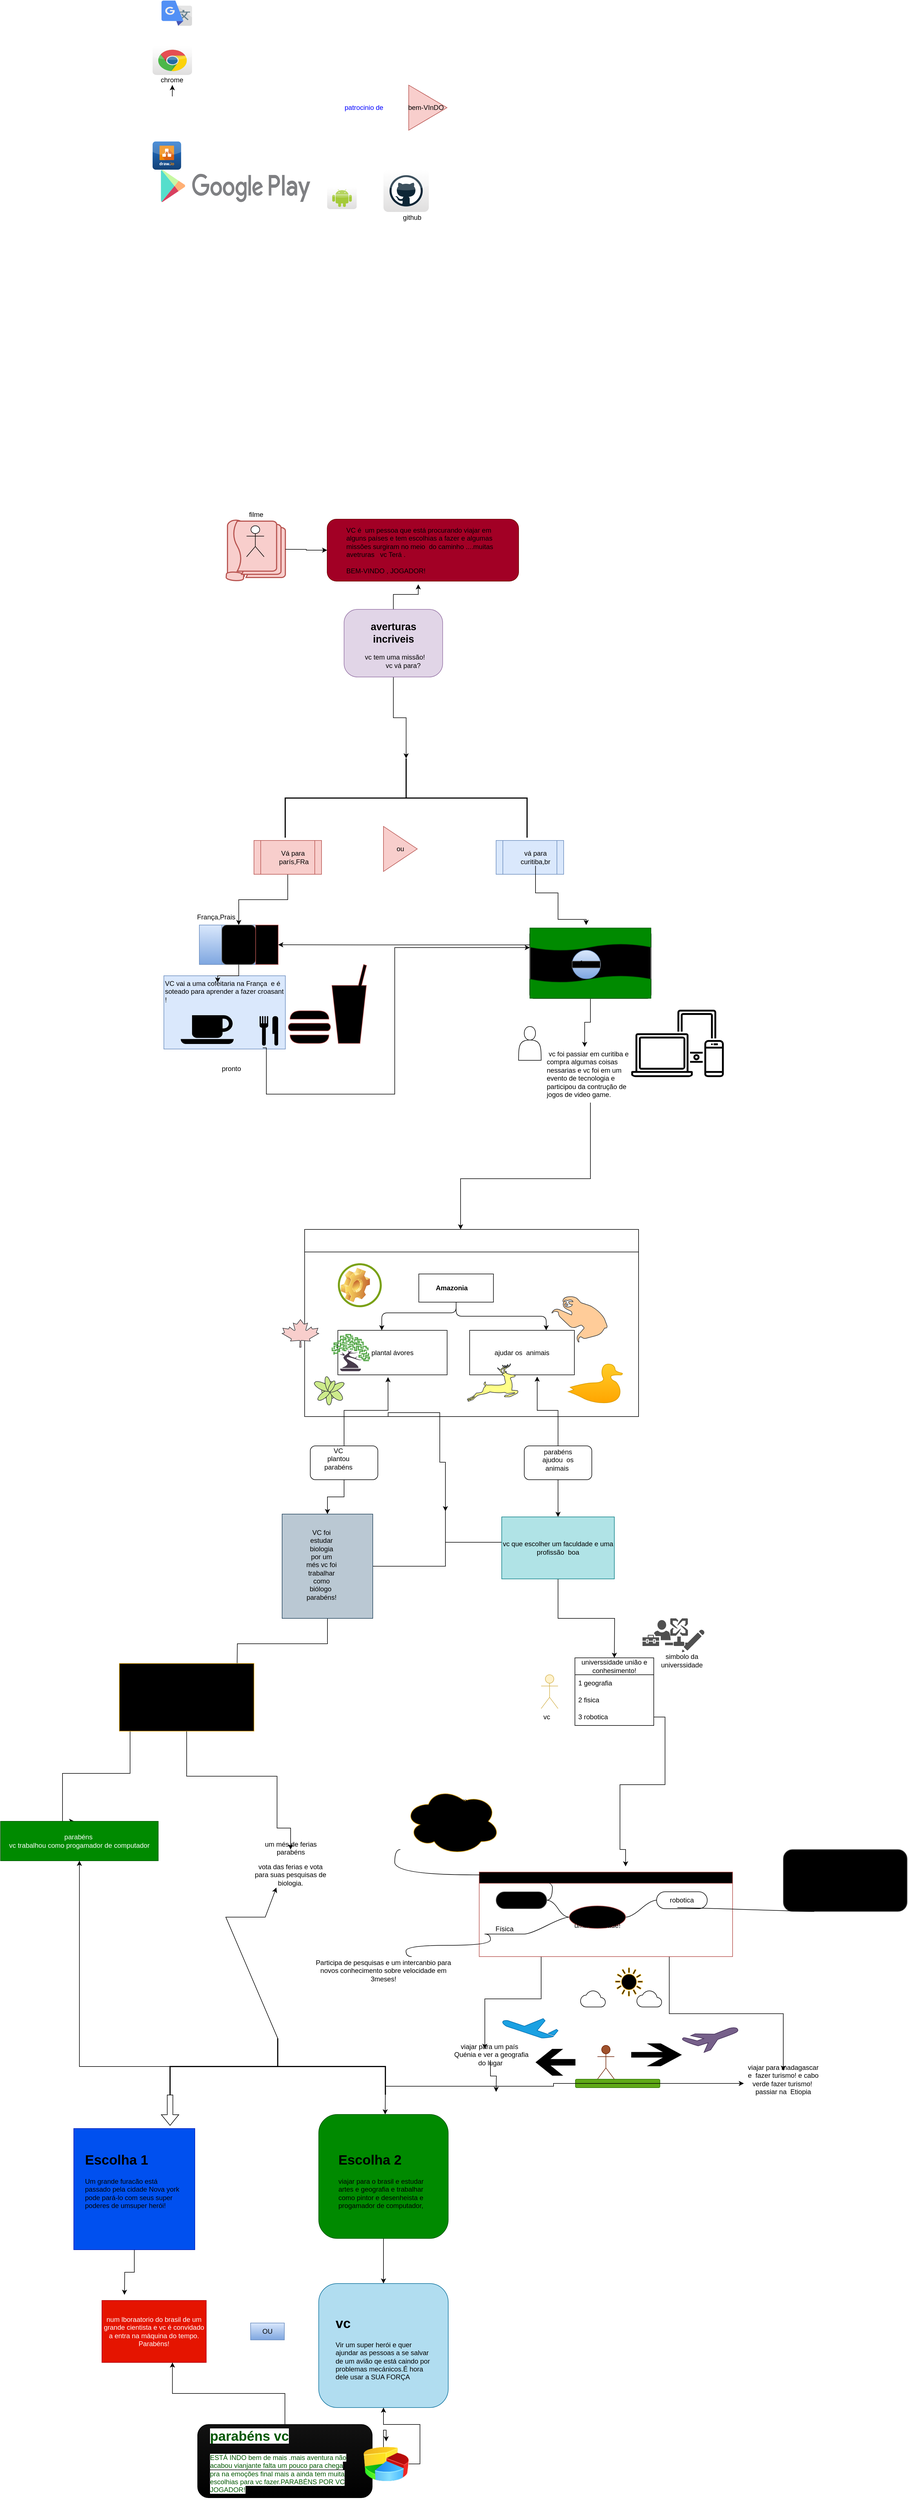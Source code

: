 <mxfile version="28.2.8">
  <diagram name="Página-1" id="3WI0cumb1VK-3T5k5ap_">
    <mxGraphModel dx="2393" dy="2020" grid="1" gridSize="10" guides="1" tooltips="1" connect="1" arrows="1" fold="1" page="1" pageScale="1" pageWidth="827" pageHeight="1169" background="light-dark(#FFFFFF,#C1C1C1)" math="0" shadow="0">
      <root>
        <mxCell id="0" />
        <mxCell id="1" parent="0" />
        <mxCell id="ULBT44qZjB_O0RkBNwlT-10" value="" style="rounded=1;whiteSpace=wrap;html=1;" parent="1" vertex="1">
          <mxGeometry x="-240" y="2390" width="250" height="70" as="geometry" />
        </mxCell>
        <mxCell id="mOwzfhWF00GAwiMT5K6X-5" value="" style="triangle;whiteSpace=wrap;html=1;fillColor=#f8cecc;strokeColor=#b85450;" parent="1" vertex="1">
          <mxGeometry x="410" y="625" width="60" height="80" as="geometry" />
        </mxCell>
        <mxCell id="aqRS8GEtOJOpNkTDANwW-10" style="edgeStyle=orthogonalEdgeStyle;rounded=0;orthogonalLoop=1;jettySize=auto;html=1;" parent="1" source="7G4JXvDecR5G6pI_BcZQ-9" target="jJXYQ208lDUIZBGeOCUP-17" edge="1">
          <mxGeometry relative="1" as="geometry" />
        </mxCell>
        <mxCell id="7G4JXvDecR5G6pI_BcZQ-9" value="" style="shape=process;whiteSpace=wrap;html=1;backgroundOutline=1;fillColor=#f8cecc;strokeColor=#b85450;" parent="1" vertex="1">
          <mxGeometry x="180" y="650" width="120" height="60" as="geometry" />
        </mxCell>
        <mxCell id="7G4JXvDecR5G6pI_BcZQ-10" value="" style="shape=process;whiteSpace=wrap;html=1;backgroundOutline=1;fillColor=#dae8fc;strokeColor=#6c8ebf;" parent="1" vertex="1">
          <mxGeometry x="610" y="650" width="120" height="60" as="geometry" />
        </mxCell>
        <mxCell id="7G4JXvDecR5G6pI_BcZQ-11" value="" style="strokeWidth=2;html=1;shape=mxgraph.flowchart.annotation_2;align=left;labelPosition=right;pointerEvents=1;rotation=90;" parent="1" vertex="1">
          <mxGeometry x="380" y="360" width="140.5" height="429.5" as="geometry" />
        </mxCell>
        <mxCell id="aqRS8GEtOJOpNkTDANwW-16" style="edgeStyle=orthogonalEdgeStyle;rounded=0;orthogonalLoop=1;jettySize=auto;html=1;" parent="1" source="mOwzfhWF00GAwiMT5K6X-3" edge="1">
          <mxGeometry relative="1" as="geometry">
            <mxPoint x="770" y="800" as="targetPoint" />
            <Array as="points">
              <mxPoint x="680" y="743" />
              <mxPoint x="720" y="743" />
              <mxPoint x="720" y="790" />
              <mxPoint x="770" y="790" />
            </Array>
          </mxGeometry>
        </mxCell>
        <mxCell id="mOwzfhWF00GAwiMT5K6X-3" value="vá para curitiba,br" style="text;html=1;align=center;verticalAlign=middle;whiteSpace=wrap;rounded=0;" parent="1" vertex="1">
          <mxGeometry x="650" y="665" width="60" height="30" as="geometry" />
        </mxCell>
        <mxCell id="mOwzfhWF00GAwiMT5K6X-4" value="ou" style="text;html=1;align=center;verticalAlign=middle;whiteSpace=wrap;rounded=0;" parent="1" vertex="1">
          <mxGeometry x="410" y="650" width="60" height="30" as="geometry" />
        </mxCell>
        <mxCell id="mOwzfhWF00GAwiMT5K6X-19" value="Vá para&amp;nbsp; parís,FRa" style="text;html=1;align=center;verticalAlign=middle;whiteSpace=wrap;rounded=0;" parent="1" vertex="1">
          <mxGeometry x="221" y="665" width="60" height="30" as="geometry" />
        </mxCell>
        <mxCell id="D92IfSwZZHhSxUAplu1H-2" value="França" style="text;html=1;align=center;verticalAlign=middle;whiteSpace=wrap;rounded=0;" parent="1" vertex="1">
          <mxGeometry x="150.0" y="830" width="60" height="30" as="geometry" />
        </mxCell>
        <mxCell id="_uPkiOccVEEA_xpRctQ4-26" value="VC vai a uma cofeitaria na França&amp;nbsp; e é soteado para aprender a fazer croasant !" style="text;html=1;whiteSpace=wrap;overflow=hidden;rounded=0;fillColor=#dae8fc;strokeColor=#6c8ebf;" parent="1" vertex="1">
          <mxGeometry x="20" y="890" width="215.77" height="130" as="geometry" />
        </mxCell>
        <mxCell id="KpLziENEFw-F1CWbmfCE-8" style="edgeStyle=orthogonalEdgeStyle;rounded=0;orthogonalLoop=1;jettySize=auto;html=1;exitX=0.5;exitY=1;exitDx=0;exitDy=0;entryX=0.467;entryY=0;entryDx=0;entryDy=0;entryPerimeter=0;" parent="1" source="_uPkiOccVEEA_xpRctQ4-28" target="KpLziENEFw-F1CWbmfCE-1" edge="1">
          <mxGeometry relative="1" as="geometry">
            <mxPoint x="440" y="1390" as="targetPoint" />
            <Array as="points">
              <mxPoint x="678" y="1250" />
              <mxPoint x="440" y="1250" />
            </Array>
          </mxGeometry>
        </mxCell>
        <mxCell id="_uPkiOccVEEA_xpRctQ4-28" value="&amp;nbsp;vc foi passiar em curitiba e compra algumas coisas nessarias e vc foi em um evento de tecnologia e participou da contrução de jogos de video game." style="text;html=1;whiteSpace=wrap;overflow=hidden;rounded=0;fontColor=light-dark(#000000,#1A1A1A);" parent="1" vertex="1">
          <mxGeometry x="697.5" y="1015" width="160" height="100" as="geometry" />
        </mxCell>
        <mxCell id="aqRS8GEtOJOpNkTDANwW-7" style="edgeStyle=orthogonalEdgeStyle;rounded=0;orthogonalLoop=1;jettySize=auto;html=1;" parent="1" source="aqRS8GEtOJOpNkTDANwW-1" target="7G4JXvDecR5G6pI_BcZQ-11" edge="1">
          <mxGeometry relative="1" as="geometry" />
        </mxCell>
        <mxCell id="95n5--i9zidPZYP5qK7F-8" style="edgeStyle=orthogonalEdgeStyle;rounded=0;orthogonalLoop=1;jettySize=auto;html=1;entryX=0.444;entryY=1.083;entryDx=0;entryDy=0;entryPerimeter=0;" parent="1" source="aqRS8GEtOJOpNkTDANwW-1" target="95n5--i9zidPZYP5qK7F-6" edge="1">
          <mxGeometry relative="1" as="geometry">
            <mxPoint x="563" y="200" as="targetPoint" />
          </mxGeometry>
        </mxCell>
        <mxCell id="aqRS8GEtOJOpNkTDANwW-1" value="&lt;h3 style=&quot;margin-top: 0px;&quot;&gt;&lt;p style=&quot;text-align: center;&quot;&gt;&lt;font style=&quot;font-size: 18px;&quot;&gt;&lt;span style=&quot;background-color: transparent;&quot;&gt;&amp;nbsp; &amp;nbsp; &amp;nbsp;averturas&lt;br&gt;&lt;/span&gt;&lt;span style=&quot;background-color: transparent;&quot;&gt;&amp;nbsp; &amp;nbsp; &amp;nbsp;incriveis&lt;/span&gt;&lt;/font&gt;&lt;/p&gt;&lt;/h3&gt;&lt;p style=&quot;text-align: justify; margin-top: 0px;&quot;&gt;&amp;nbsp; &amp;nbsp; &amp;nbsp; &amp;nbsp; &amp;nbsp;vc tem uma missão!&lt;/p&gt;&lt;h1 style=&quot;text-align: justify; margin-top: 0px;&quot;&gt;&lt;br&gt;&lt;/h1&gt;" style="text;html=1;whiteSpace=wrap;overflow=hidden;rounded=1;fillColor=#e1d5e7;strokeColor=#9673a6;arcSize=20;spacingRight=5;spacingLeft=5;container=1;" parent="1" vertex="1">
          <mxGeometry x="340" y="240" width="175.12" height="120" as="geometry" />
        </mxCell>
        <mxCell id="aqRS8GEtOJOpNkTDANwW-9" value="" style="group;fillColor=#dae8fc;strokeColor=#6c8ebf;gradientColor=#7ea6e0;" parent="1" vertex="1" connectable="0">
          <mxGeometry x="83.0" y="800" width="140" height="70" as="geometry" />
        </mxCell>
        <mxCell id="jJXYQ208lDUIZBGeOCUP-13" value="" style="shape=process;whiteSpace=wrap;html=1;backgroundOutline=1;size=0.286;fillColor=#dae8fc;strokeColor=light-dark(#6C8EBF,#000099);gradientColor=#7ea6e0;" parent="aqRS8GEtOJOpNkTDANwW-9" vertex="1">
          <mxGeometry width="140" height="70" as="geometry" />
        </mxCell>
        <mxCell id="jJXYQ208lDUIZBGeOCUP-17" value="" style="rounded=1;whiteSpace=wrap;html=1;fillColor=light-dark(#F5F5F5,#FEFEFE);gradientColor=light-dark(#B3B3B3,#E6E6E6);strokeColor=#666666;" parent="aqRS8GEtOJOpNkTDANwW-9" vertex="1">
          <mxGeometry x="40" width="60" height="70" as="geometry" />
        </mxCell>
        <mxCell id="D92IfSwZZHhSxUAplu1H-1" value="" style="rounded=0;whiteSpace=wrap;html=1;fillColor=light-dark(#F8CECC,#FF0000);strokeColor=light-dark(#B85450,#660000);gradientColor=#ea6b66;" parent="aqRS8GEtOJOpNkTDANwW-9" vertex="1">
          <mxGeometry x="100" width="40" height="70" as="geometry" />
        </mxCell>
        <mxCell id="aqRS8GEtOJOpNkTDANwW-17" style="edgeStyle=orthogonalEdgeStyle;rounded=0;orthogonalLoop=1;jettySize=auto;html=1;entryX=0.436;entryY=0.012;entryDx=0;entryDy=0;entryPerimeter=0;" parent="1" source="_uPkiOccVEEA_xpRctQ4-13" target="_uPkiOccVEEA_xpRctQ4-28" edge="1">
          <mxGeometry relative="1" as="geometry" />
        </mxCell>
        <mxCell id="r7tazw0BGjEx804p_Tos-2" value="" style="group" parent="1" vertex="1" connectable="0">
          <mxGeometry x="670" y="805.26" width="215" height="124.74" as="geometry" />
        </mxCell>
        <mxCell id="mOwzfhWF00GAwiMT5K6X-16" value="" style="rounded=1;whiteSpace=wrap;html=1;absoluteArcSize=1;arcSize=14;strokeWidth=2;fillColor=light-dark(#F5F5F5,#FBFBFB);gradientColor=light-dark(#B3B3B3,#EEEEEE);strokeColor=light-dark(#666666,#F9F9F9);" parent="r7tazw0BGjEx804p_Tos-2" vertex="1">
          <mxGeometry y="4.74" width="215" height="120" as="geometry" />
        </mxCell>
        <mxCell id="_uPkiOccVEEA_xpRctQ4-10" value="" style="shape=document;whiteSpace=wrap;html=1;boundedLbl=1;fillColor=#008a00;fontColor=#ffffff;strokeColor=#005700;" parent="r7tazw0BGjEx804p_Tos-2" vertex="1">
          <mxGeometry width="215" height="40" as="geometry" />
        </mxCell>
        <mxCell id="_uPkiOccVEEA_xpRctQ4-1" value="" style="ellipse;whiteSpace=wrap;html=1;aspect=fixed;fillColor=#dae8fc;strokeColor=#6c8ebf;gradientColor=#7ea6e0;" parent="r7tazw0BGjEx804p_Tos-2" vertex="1">
          <mxGeometry x="75" y="39.49" width="50.51" height="50.51" as="geometry" />
        </mxCell>
        <mxCell id="_uPkiOccVEEA_xpRctQ4-2" value="" style="rounded=0;whiteSpace=wrap;html=1;rotation=0;fillColor=light-dark(#F5F5F5,#EEEEEE);gradientColor=#b3b3b3;strokeColor=#666666;" parent="r7tazw0BGjEx804p_Tos-2" vertex="1">
          <mxGeometry x="75" y="58.83" width="50" height="11.83" as="geometry" />
        </mxCell>
        <mxCell id="_uPkiOccVEEA_xpRctQ4-13" value="" style="shape=document;whiteSpace=wrap;html=1;boundedLbl=1;fillColor=#008a00;fontColor=#ffffff;strokeColor=#005700;rotation=-180;" parent="r7tazw0BGjEx804p_Tos-2" vertex="1">
          <mxGeometry y="84.74" width="215" height="40" as="geometry" />
        </mxCell>
        <mxCell id="8GxUNQn4zOJa0zgD4ehd-32" value="párana" style="text;html=1;align=center;verticalAlign=middle;whiteSpace=wrap;rounded=0;fontFamily=Helvetica;fontSize=12;fontStyle=1;resizable=0;horizontal=1;fillColor=none;strokeColor=none;fontColor=light-dark(#000000,#2D2D2D);" parent="r7tazw0BGjEx804p_Tos-2" vertex="1">
          <mxGeometry x="70.25" y="47.37" width="60" height="30" as="geometry" />
        </mxCell>
        <mxCell id="ArSorwwp8VmiKisGjD68-1" value="vc vá para?" style="text;html=1;align=center;verticalAlign=middle;whiteSpace=wrap;rounded=0;" parent="1" vertex="1">
          <mxGeometry x="410" y="330" width="70" height="20" as="geometry" />
        </mxCell>
        <mxCell id="AClHymeDOud9o1gzZyEB-15" style="edgeStyle=orthogonalEdgeStyle;rounded=0;orthogonalLoop=1;jettySize=auto;html=1;exitX=0.25;exitY=1;exitDx=0;exitDy=0;" parent="1" source="KpLziENEFw-F1CWbmfCE-1" edge="1">
          <mxGeometry relative="1" as="geometry">
            <mxPoint x="520" y="1840" as="targetPoint" />
            <Array as="points">
              <mxPoint x="510" y="1665" />
              <mxPoint x="510" y="1753" />
              <mxPoint x="520" y="1753" />
              <mxPoint x="520" y="1840" />
            </Array>
          </mxGeometry>
        </mxCell>
        <mxCell id="KpLziENEFw-F1CWbmfCE-1" value="" style="swimlane;startSize=40;horizontal=1;childLayout=treeLayout;horizontalTree=0;sortEdges=1;resizable=0;containerType=tree;fontSize=12;flipV=0;" parent="1" vertex="1">
          <mxGeometry x="270" y="1340" width="593" height="332" as="geometry" />
        </mxCell>
        <mxCell id="KpLziENEFw-F1CWbmfCE-2" value="" style="whiteSpace=wrap;html=1;" parent="KpLziENEFw-F1CWbmfCE-1" vertex="1">
          <mxGeometry x="202.75" y="79" width="132.5" height="50" as="geometry" />
        </mxCell>
        <mxCell id="KpLziENEFw-F1CWbmfCE-3" value="plantal ávores" style="whiteSpace=wrap;html=1;" parent="KpLziENEFw-F1CWbmfCE-1" vertex="1">
          <mxGeometry x="59" y="179" width="194.04" height="79" as="geometry" />
        </mxCell>
        <mxCell id="KpLziENEFw-F1CWbmfCE-4" value="" style="edgeStyle=elbowEdgeStyle;elbow=vertical;html=1;rounded=1;curved=0;sourcePerimeterSpacing=0;targetPerimeterSpacing=0;startSize=6;endSize=6;" parent="KpLziENEFw-F1CWbmfCE-1" source="KpLziENEFw-F1CWbmfCE-2" target="KpLziENEFw-F1CWbmfCE-3" edge="1">
          <mxGeometry relative="1" as="geometry">
            <Array as="points">
              <mxPoint x="136.98" y="148" />
            </Array>
          </mxGeometry>
        </mxCell>
        <mxCell id="KpLziENEFw-F1CWbmfCE-5" value="ajudar os&amp;nbsp; animais" style="whiteSpace=wrap;html=1;" parent="KpLziENEFw-F1CWbmfCE-1" vertex="1">
          <mxGeometry x="293.04" y="179" width="185.96" height="79" as="geometry" />
        </mxCell>
        <mxCell id="KpLziENEFw-F1CWbmfCE-6" value="" style="edgeStyle=elbowEdgeStyle;elbow=vertical;html=1;rounded=1;curved=0;sourcePerimeterSpacing=0;targetPerimeterSpacing=0;startSize=6;endSize=6;" parent="KpLziENEFw-F1CWbmfCE-1" source="KpLziENEFw-F1CWbmfCE-2" target="KpLziENEFw-F1CWbmfCE-5" edge="1">
          <mxGeometry relative="1" as="geometry">
            <Array as="points">
              <mxPoint x="429" y="154" />
            </Array>
          </mxGeometry>
        </mxCell>
        <mxCell id="8GxUNQn4zOJa0zgD4ehd-1" value="Amazonia&amp;nbsp;" style="text;html=1;align=center;verticalAlign=middle;whiteSpace=wrap;rounded=0;fontFamily=Helvetica;fontSize=12;fontColor=default;fontStyle=1;resizable=0;horizontal=1;" parent="KpLziENEFw-F1CWbmfCE-1" vertex="1">
          <mxGeometry x="232.87" y="89" width="60" height="30" as="geometry" />
        </mxCell>
        <mxCell id="8GxUNQn4zOJa0zgD4ehd-36" value="" style="shape=image;html=1;verticalLabelPosition=bottom;verticalAlign=top;imageAspect=1;aspect=fixed;image=img/clipart/Gear_128x128.png;strokeColor=default;align=center;fontFamily=Helvetica;fontSize=12;fontColor=default;fontStyle=1;resizable=0;horizontal=1;fillColor=default;" parent="KpLziENEFw-F1CWbmfCE-1" vertex="1">
          <mxGeometry x="64" y="68" width="52" height="61" as="geometry" />
        </mxCell>
        <mxCell id="AClHymeDOud9o1gzZyEB-10" value="" style="shape=mxgraph.signs.animals.sloth;html=1;pointerEvents=1;fillColor=#ffcc99;strokeColor=#36393d;verticalLabelPosition=bottom;verticalAlign=top;align=center;sketch=0;" parent="KpLziENEFw-F1CWbmfCE-1" vertex="1">
          <mxGeometry x="439" y="119" width="99" height="81" as="geometry" />
        </mxCell>
        <mxCell id="AClHymeDOud9o1gzZyEB-11" value="" style="shape=mxgraph.signs.animals.deer_2;html=1;pointerEvents=1;fillColor=#ffff88;strokeColor=#36393d;verticalLabelPosition=bottom;verticalAlign=top;align=center;sketch=0;" parent="KpLziENEFw-F1CWbmfCE-1" vertex="1">
          <mxGeometry x="289" y="238" width="90" height="67" as="geometry" />
        </mxCell>
        <mxCell id="AClHymeDOud9o1gzZyEB-12" value="" style="image;aspect=fixed;html=1;points=[];align=center;fontSize=12;image=img/lib/azure2/ai_machine_learning/Bonsai.svg;" parent="KpLziENEFw-F1CWbmfCE-1" vertex="1">
          <mxGeometry x="48" y="185.5" width="68" height="66" as="geometry" />
        </mxCell>
        <mxCell id="AClHymeDOud9o1gzZyEB-13" value="" style="sketch=0;outlineConnect=0;fontColor=#232F3E;gradientColor=none;fillColor=#7AA116;strokeColor=none;dashed=0;verticalLabelPosition=bottom;verticalAlign=top;align=center;html=1;fontSize=12;fontStyle=0;aspect=fixed;pointerEvents=1;shape=mxgraph.aws4.object;" parent="KpLziENEFw-F1CWbmfCE-1" vertex="1">
          <mxGeometry x="59" y="60" width="78" height="78" as="geometry" />
        </mxCell>
        <mxCell id="I5XvUWn4JPm9-9BwZVB6-205" value="" style="shape=mxgraph.signs.animals.duck;html=1;pointerEvents=1;fillColor=#ffcd28;strokeColor=#d79b00;verticalLabelPosition=bottom;verticalAlign=top;align=center;sketch=0;gradientColor=#ffa500;" parent="KpLziENEFw-F1CWbmfCE-1" vertex="1">
          <mxGeometry x="468" y="238" width="105" height="73" as="geometry" />
        </mxCell>
        <mxCell id="I5XvUWn4JPm9-9BwZVB6-207" value="" style="verticalLabelPosition=bottom;html=1;verticalAlign=top;align=center;shape=mxgraph.floorplan.plant;fillColor=light-dark(#CDEB8B,#3C6C00);strokeColor=#36393d;" parent="KpLziENEFw-F1CWbmfCE-1" vertex="1">
          <mxGeometry x="20" y="258" width="44" height="53.5" as="geometry" />
        </mxCell>
        <mxCell id="KpLziENEFw-F1CWbmfCE-9" style="edgeStyle=orthogonalEdgeStyle;rounded=0;orthogonalLoop=1;jettySize=auto;html=1;exitX=0;exitY=0.75;exitDx=0;exitDy=0;" parent="1" source="_uPkiOccVEEA_xpRctQ4-10" target="D92IfSwZZHhSxUAplu1H-1" edge="1">
          <mxGeometry relative="1" as="geometry" />
        </mxCell>
        <mxCell id="KpLziENEFw-F1CWbmfCE-10" value="" style="shape=actor;whiteSpace=wrap;html=1;" parent="1" vertex="1">
          <mxGeometry x="650" y="980" width="40" height="60" as="geometry" />
        </mxCell>
        <mxCell id="aqRS8GEtOJOpNkTDANwW-13" style="edgeStyle=orthogonalEdgeStyle;rounded=0;orthogonalLoop=1;jettySize=auto;html=1;exitX=0.5;exitY=1;exitDx=0;exitDy=0;entryX=0.443;entryY=0.091;entryDx=0;entryDy=0;entryPerimeter=0;" parent="1" source="jJXYQ208lDUIZBGeOCUP-17" target="_uPkiOccVEEA_xpRctQ4-26" edge="1">
          <mxGeometry relative="1" as="geometry">
            <mxPoint x="120" y="930" as="targetPoint" />
          </mxGeometry>
        </mxCell>
        <mxCell id="8GxUNQn4zOJa0zgD4ehd-34" style="edgeStyle=orthogonalEdgeStyle;rounded=0;orthogonalLoop=1;jettySize=auto;html=1;exitX=0.5;exitY=1;exitDx=0;exitDy=0;entryX=0.5;entryY=1;entryDx=0;entryDy=0;fontFamily=Helvetica;fontSize=12;fontColor=light-dark(#000000,#1A1A1A);fontStyle=1;resizable=0;horizontal=1;" parent="1" source="_uPkiOccVEEA_xpRctQ4-28" target="_uPkiOccVEEA_xpRctQ4-28" edge="1">
          <mxGeometry relative="1" as="geometry" />
        </mxCell>
        <mxCell id="95n5--i9zidPZYP5qK7F-5" style="edgeStyle=orthogonalEdgeStyle;rounded=0;orthogonalLoop=1;jettySize=auto;html=1;exitX=0.814;exitY=0.984;exitDx=0;exitDy=0;entryX=0;entryY=0.25;entryDx=0;entryDy=0;exitPerimeter=0;" parent="1" source="_uPkiOccVEEA_xpRctQ4-26" target="mOwzfhWF00GAwiMT5K6X-16" edge="1">
          <mxGeometry relative="1" as="geometry">
            <mxPoint x="470" y="664" as="targetPoint" />
            <Array as="points">
              <mxPoint x="202" y="1100" />
              <mxPoint x="430" y="1100" />
              <mxPoint x="430" y="840" />
            </Array>
            <mxPoint x="213.57" y="1100" as="sourcePoint" />
          </mxGeometry>
        </mxCell>
        <mxCell id="95n5--i9zidPZYP5qK7F-11" value="" style="group" parent="1" vertex="1" connectable="0">
          <mxGeometry x="130.329" y="56.74" width="105.446" height="133.262" as="geometry" />
        </mxCell>
        <mxCell id="7G4JXvDecR5G6pI_BcZQ-14" value="" style="strokeWidth=2;html=1;shape=mxgraph.flowchart.stored_data;whiteSpace=wrap;rotation=90;fillColor=#f8cecc;strokeColor=#b85450;" parent="95n5--i9zidPZYP5qK7F-11" vertex="1">
          <mxGeometry x="-32.369" y="60" width="100" height="30" as="geometry" />
        </mxCell>
        <mxCell id="7G4JXvDecR5G6pI_BcZQ-24" value="" style="strokeWidth=2;html=1;shape=mxgraph.flowchart.terminator;whiteSpace=wrap;rotation=94;fillColor=#f8cecc;strokeColor=#b85450;" parent="95n5--i9zidPZYP5qK7F-11" vertex="1">
          <mxGeometry x="8.401" y="109.29" width="15" height="30.83" as="geometry" />
        </mxCell>
        <mxCell id="7G4JXvDecR5G6pI_BcZQ-15" value="" style="strokeWidth=2;html=1;shape=mxgraph.flowchart.multi-document;whiteSpace=wrap;rotation=90;fillColor=#f8cecc;strokeColor=#b85450;container=1;" parent="95n5--i9zidPZYP5qK7F-11" vertex="1">
          <mxGeometry x="8.631" y="30" width="100" height="93.63" as="geometry" />
        </mxCell>
        <mxCell id="7G4JXvDecR5G6pI_BcZQ-26" value="Actor" style="shape=umlActor;verticalLabelPosition=bottom;verticalAlign=top;outlineConnect=0;fontColor=none;noLabel=1;" parent="7G4JXvDecR5G6pI_BcZQ-15" vertex="1">
          <mxGeometry x="27.93" y="5" width="31.07" height="55" as="geometry" />
        </mxCell>
        <mxCell id="mOwzfhWF00GAwiMT5K6X-10" value="filme" style="text;html=1;align=center;verticalAlign=middle;whiteSpace=wrap;rounded=0;" parent="95n5--i9zidPZYP5qK7F-11" vertex="1">
          <mxGeometry x="23.631" width="60" height="30" as="geometry" />
        </mxCell>
        <mxCell id="5Ag05urr1MuodEXUlDos-3" value="" style="dashed=0;outlineConnect=0;html=1;align=center;labelPosition=center;verticalLabelPosition=bottom;verticalAlign=top;shape=mxgraph.webicons.google_play_light;fillColor=#66E8F3;gradientColor=#1C7CBA" parent="1" vertex="1">
          <mxGeometry x="14.75" y="-540" width="265.25" height="57.6" as="geometry" />
        </mxCell>
        <mxCell id="5Ag05urr1MuodEXUlDos-4" value="" style="dashed=0;outlineConnect=0;html=1;align=center;labelPosition=center;verticalLabelPosition=bottom;verticalAlign=top;shape=mxgraph.webicons.github;gradientColor=#DFDEDE" parent="1" vertex="1">
          <mxGeometry x="410" y="-540" width="80.5" height="75" as="geometry" />
        </mxCell>
        <mxCell id="5Ag05urr1MuodEXUlDos-6" value="patrocinio de&amp;nbsp;" style="text;html=1;whiteSpace=wrap;strokeColor=none;fillColor=none;align=center;verticalAlign=middle;rounded=0;fontColor=#0000FF;" parent="1" vertex="1">
          <mxGeometry x="132.4" y="-755" width="490" height="210" as="geometry" />
        </mxCell>
        <mxCell id="5Ag05urr1MuodEXUlDos-7" value="github" style="text;html=1;whiteSpace=wrap;strokeColor=none;fillColor=none;align=center;verticalAlign=middle;rounded=0;" parent="1" vertex="1">
          <mxGeometry x="430.5" y="-470" width="60" height="30" as="geometry" />
        </mxCell>
        <mxCell id="5Ag05urr1MuodEXUlDos-8" value="" style="dashed=0;outlineConnect=0;html=1;align=center;labelPosition=center;verticalLabelPosition=bottom;verticalAlign=top;shape=mxgraph.webicons.android;gradientColor=#DFDEDE" parent="1" vertex="1">
          <mxGeometry x="310" y="-510" width="52.4" height="40" as="geometry" />
        </mxCell>
        <mxCell id="AClHymeDOud9o1gzZyEB-1" value="" style="dashed=0;outlineConnect=0;html=1;align=center;labelPosition=center;verticalLabelPosition=bottom;verticalAlign=top;shape=mxgraph.webicons.drawio2;fillColor=#2174CE;gradientColor=#134277" parent="1" vertex="1">
          <mxGeometry y="-590" width="50.63" height="50" as="geometry" />
        </mxCell>
        <mxCell id="AClHymeDOud9o1gzZyEB-16" value="" style="edgeStyle=orthogonalEdgeStyle;sourcePerimeterSpacing=0;targetPerimeterSpacing=0;startArrow=none;endArrow=none;rounded=0;targetPortConstraint=eastwest;sourcePortConstraint=northsouth;curved=0;rounded=0;" parent="1" target="AClHymeDOud9o1gzZyEB-18" edge="1">
          <mxGeometry relative="1" as="geometry">
            <mxPoint x="520" y="1800" as="sourcePoint" />
            <Array as="points">
              <mxPoint x="520" y="1810" />
              <mxPoint x="520" y="1890" />
            </Array>
          </mxGeometry>
        </mxCell>
        <mxCell id="AClHymeDOud9o1gzZyEB-17" value="" style="edgeStyle=orthogonalEdgeStyle;sourcePerimeterSpacing=0;targetPerimeterSpacing=0;startArrow=none;endArrow=none;rounded=0;targetPortConstraint=eastwest;sourcePortConstraint=northsouth;curved=0;rounded=0;" parent="1" target="AClHymeDOud9o1gzZyEB-19" edge="1">
          <mxGeometry relative="1" as="geometry">
            <mxPoint x="520" y="1810" as="sourcePoint" />
            <Array as="points">
              <mxPoint x="520" y="1810" />
              <mxPoint x="520" y="1895" />
            </Array>
          </mxGeometry>
        </mxCell>
        <mxCell id="AClHymeDOud9o1gzZyEB-32" style="edgeStyle=orthogonalEdgeStyle;rounded=0;orthogonalLoop=1;jettySize=auto;html=1;exitX=0.5;exitY=1;exitDx=0;exitDy=0;" parent="1" source="AClHymeDOud9o1gzZyEB-18" edge="1">
          <mxGeometry relative="1" as="geometry">
            <mxPoint x="150" y="2120" as="targetPoint" />
          </mxGeometry>
        </mxCell>
        <mxCell id="AClHymeDOud9o1gzZyEB-18" value="" style="whiteSpace=wrap;html=1;align=center;verticalAlign=middle;treeFolding=1;treeMoving=1;fillColor=#bac8d3;strokeColor=#23445d;" parent="1" vertex="1">
          <mxGeometry x="230" y="1845" width="161" height="185" as="geometry" />
        </mxCell>
        <mxCell id="AClHymeDOud9o1gzZyEB-33" style="edgeStyle=orthogonalEdgeStyle;rounded=0;orthogonalLoop=1;jettySize=auto;html=1;" parent="1" source="AClHymeDOud9o1gzZyEB-19" edge="1">
          <mxGeometry relative="1" as="geometry">
            <mxPoint x="820" y="2100" as="targetPoint" />
          </mxGeometry>
        </mxCell>
        <mxCell id="AClHymeDOud9o1gzZyEB-19" value="vc que escolher um faculdade e uma profissão&amp;nbsp; boa" style="whiteSpace=wrap;html=1;align=center;verticalAlign=middle;treeFolding=1;treeMoving=1;fillColor=#b0e3e6;strokeColor=#0e8088;" parent="1" vertex="1">
          <mxGeometry x="620" y="1850" width="200" height="110" as="geometry" />
        </mxCell>
        <mxCell id="AClHymeDOud9o1gzZyEB-25" style="edgeStyle=orthogonalEdgeStyle;rounded=0;orthogonalLoop=1;jettySize=auto;html=1;exitX=0.5;exitY=1;exitDx=0;exitDy=0;entryX=0.5;entryY=0;entryDx=0;entryDy=0;" parent="1" source="AClHymeDOud9o1gzZyEB-21" target="AClHymeDOud9o1gzZyEB-18" edge="1">
          <mxGeometry relative="1" as="geometry" />
        </mxCell>
        <mxCell id="AClHymeDOud9o1gzZyEB-26" style="edgeStyle=orthogonalEdgeStyle;rounded=0;orthogonalLoop=1;jettySize=auto;html=1;exitX=0.5;exitY=1;exitDx=0;exitDy=0;entryX=0.5;entryY=0;entryDx=0;entryDy=0;" parent="1" source="AClHymeDOud9o1gzZyEB-22" target="AClHymeDOud9o1gzZyEB-19" edge="1">
          <mxGeometry relative="1" as="geometry" />
        </mxCell>
        <mxCell id="AClHymeDOud9o1gzZyEB-23" style="edgeStyle=orthogonalEdgeStyle;rounded=0;orthogonalLoop=1;jettySize=auto;html=1;entryX=0.645;entryY=1.038;entryDx=0;entryDy=0;entryPerimeter=0;" parent="1" source="AClHymeDOud9o1gzZyEB-22" target="KpLziENEFw-F1CWbmfCE-5" edge="1">
          <mxGeometry relative="1" as="geometry" />
        </mxCell>
        <mxCell id="AClHymeDOud9o1gzZyEB-24" style="edgeStyle=orthogonalEdgeStyle;rounded=0;orthogonalLoop=1;jettySize=auto;html=1;exitX=0.5;exitY=0;exitDx=0;exitDy=0;entryX=0.459;entryY=1.051;entryDx=0;entryDy=0;entryPerimeter=0;" parent="1" source="AClHymeDOud9o1gzZyEB-21" target="KpLziENEFw-F1CWbmfCE-3" edge="1">
          <mxGeometry relative="1" as="geometry" />
        </mxCell>
        <mxCell id="AClHymeDOud9o1gzZyEB-30" value="" style="group" parent="1" vertex="1" connectable="0">
          <mxGeometry x="660" y="1724" width="120" height="60" as="geometry" />
        </mxCell>
        <mxCell id="AClHymeDOud9o1gzZyEB-22" value="" style="rounded=1;whiteSpace=wrap;html=1;" parent="AClHymeDOud9o1gzZyEB-30" vertex="1">
          <mxGeometry width="120" height="60" as="geometry" />
        </mxCell>
        <mxCell id="AClHymeDOud9o1gzZyEB-28" value="parabéns&lt;div&gt;ajudou&amp;nbsp; os animais&amp;nbsp;&lt;/div&gt;" style="text;html=1;whiteSpace=wrap;strokeColor=none;fillColor=none;align=center;verticalAlign=middle;rounded=0;" parent="AClHymeDOud9o1gzZyEB-30" vertex="1">
          <mxGeometry x="30" y="10" width="60" height="30" as="geometry" />
        </mxCell>
        <mxCell id="AClHymeDOud9o1gzZyEB-31" value="VC foi estudar biologia por um més vc foi trabalhar como biólogo&amp;nbsp;&lt;div&gt;parabéns!&lt;/div&gt;" style="text;html=1;whiteSpace=wrap;strokeColor=none;fillColor=none;align=center;verticalAlign=middle;rounded=0;" parent="1" vertex="1">
          <mxGeometry x="270" y="1920" width="60" height="30" as="geometry" />
        </mxCell>
        <mxCell id="AClHymeDOud9o1gzZyEB-35" value="" style="group" parent="1" vertex="1" connectable="0">
          <mxGeometry x="280" y="1724" width="120" height="60" as="geometry" />
        </mxCell>
        <mxCell id="AClHymeDOud9o1gzZyEB-21" value="" style="rounded=1;whiteSpace=wrap;html=1;" parent="AClHymeDOud9o1gzZyEB-35" vertex="1">
          <mxGeometry width="120" height="60" as="geometry" />
        </mxCell>
        <mxCell id="AClHymeDOud9o1gzZyEB-27" value="VC plantou&lt;div&gt;parabéns&lt;/div&gt;&lt;div&gt;&lt;br&gt;&lt;/div&gt;" style="text;html=1;whiteSpace=wrap;strokeColor=none;fillColor=none;align=center;verticalAlign=middle;rounded=0;container=1;" parent="AClHymeDOud9o1gzZyEB-35" vertex="1">
          <mxGeometry x="20" y="15" width="60" height="30" as="geometry" />
        </mxCell>
        <mxCell id="Qj663cm8YKPYLCzeIp8T-3" style="edgeStyle=orthogonalEdgeStyle;rounded=0;orthogonalLoop=1;jettySize=auto;html=1;exitX=0.5;exitY=1;exitDx=0;exitDy=0;entryX=0.5;entryY=0;entryDx=0;entryDy=0;" parent="1" source="AClHymeDOud9o1gzZyEB-44" target="I5XvUWn4JPm9-9BwZVB6-164" edge="1">
          <mxGeometry relative="1" as="geometry">
            <mxPoint x="221" y="2390" as="targetPoint" />
            <Array as="points">
              <mxPoint x="61" y="2310" />
              <mxPoint x="221" y="2310" />
              <mxPoint x="221" y="2402" />
            </Array>
          </mxGeometry>
        </mxCell>
        <mxCell id="I5XvUWn4JPm9-9BwZVB6-162" style="edgeStyle=orthogonalEdgeStyle;rounded=0;orthogonalLoop=1;jettySize=auto;html=1;exitX=0.25;exitY=1;exitDx=0;exitDy=0;entryX=0.467;entryY=0;entryDx=0;entryDy=0;entryPerimeter=0;" parent="1" source="AClHymeDOud9o1gzZyEB-44" target="I5XvUWn4JPm9-9BwZVB6-163" edge="1">
          <mxGeometry relative="1" as="geometry">
            <mxPoint x="-160.0" y="2380" as="targetPoint" />
            <Array as="points">
              <mxPoint x="-40" y="2230" />
              <mxPoint x="-40" y="2305" />
              <mxPoint x="-160" y="2305" />
              <mxPoint x="-160" y="2390" />
            </Array>
          </mxGeometry>
        </mxCell>
        <mxCell id="AClHymeDOud9o1gzZyEB-44" value="Vc trabalha como programador&amp;nbsp; de computador ou passa um més de ferias?" style="rounded=0;whiteSpace=wrap;html=1;fillColor=light-dark(#FFCD28,#EC8C00);strokeColor=#d79b00;gradientColor=light-dark(#FFA500,#F67F00);" parent="1" vertex="1">
          <mxGeometry x="-59" y="2110" width="239" height="120" as="geometry" />
        </mxCell>
        <mxCell id="Qj663cm8YKPYLCzeIp8T-2" value="" style="triangle;whiteSpace=wrap;html=1;fillColor=#f8cecc;strokeColor=#b85450;" parent="1" vertex="1">
          <mxGeometry x="454.8" y="-690" width="68" height="80" as="geometry" />
        </mxCell>
        <mxCell id="Qj663cm8YKPYLCzeIp8T-1" value="&lt;blockquote style=&quot;margin: 0 0 0 40px; border: none; padding: 0px;&quot;&gt;&lt;blockquote style=&quot;margin: 0 0 0 40px; border: none; padding: 0px;&quot;&gt;&lt;div style=&quot;&quot;&gt;&lt;span style=&quot;background-color: transparent;&quot;&gt;bem-VInDO&lt;/span&gt;&lt;/div&gt;&lt;/blockquote&gt;&lt;/blockquote&gt;" style="text;html=1;whiteSpace=wrap;strokeColor=none;fillColor=none;align=center;verticalAlign=middle;rounded=0;" parent="1" vertex="1">
          <mxGeometry x="226.5" y="-690" width="437" height="80" as="geometry" />
        </mxCell>
        <mxCell id="Qj663cm8YKPYLCzeIp8T-17" style="edgeStyle=orthogonalEdgeStyle;rounded=0;orthogonalLoop=1;jettySize=auto;html=1;exitX=0.25;exitY=1;exitDx=0;exitDy=0;" parent="1" source="Qj663cm8YKPYLCzeIp8T-7" target="I5XvUWn4JPm9-9BwZVB6-168" edge="1">
          <mxGeometry relative="1" as="geometry">
            <mxPoint x="590" y="2780" as="targetPoint" />
            <mxPoint x="810" y="2630" as="sourcePoint" />
            <Array as="points">
              <mxPoint x="690" y="2630" />
              <mxPoint x="690" y="2705" />
              <mxPoint x="590" y="2705" />
            </Array>
          </mxGeometry>
        </mxCell>
        <mxCell id="Qj663cm8YKPYLCzeIp8T-18" style="edgeStyle=orthogonalEdgeStyle;rounded=0;orthogonalLoop=1;jettySize=auto;html=1;exitX=0.75;exitY=1;exitDx=0;exitDy=0;entryX=0.5;entryY=0;entryDx=0;entryDy=0;" parent="1" source="Qj663cm8YKPYLCzeIp8T-7" target="I5XvUWn4JPm9-9BwZVB6-169" edge="1">
          <mxGeometry relative="1" as="geometry">
            <mxPoint x="1040" y="2830" as="targetPoint" />
          </mxGeometry>
        </mxCell>
        <mxCell id="Qj663cm8YKPYLCzeIp8T-7" value="as fuculdade" style="swimlane;startSize=20;horizontal=1;containerType=tree;fillColor=light-dark(#F8CECC,#CC0000);strokeColor=#b85450;gradientColor=light-dark(#EA6B66,#FF0000);" parent="1" vertex="1">
          <mxGeometry x="580" y="2480" width="450" height="150" as="geometry" />
        </mxCell>
        <mxCell id="Qj663cm8YKPYLCzeIp8T-8" value="" style="edgeStyle=entityRelationEdgeStyle;startArrow=none;endArrow=none;segment=10;curved=1;sourcePerimeterSpacing=0;targetPerimeterSpacing=0;rounded=0;" parent="Qj663cm8YKPYLCzeIp8T-7" source="Qj663cm8YKPYLCzeIp8T-12" target="Qj663cm8YKPYLCzeIp8T-13" edge="1">
          <mxGeometry relative="1" as="geometry" />
        </mxCell>
        <mxCell id="Qj663cm8YKPYLCzeIp8T-10" value="" style="edgeStyle=entityRelationEdgeStyle;startArrow=none;endArrow=none;segment=10;curved=1;sourcePerimeterSpacing=0;targetPerimeterSpacing=0;rounded=0;" parent="Qj663cm8YKPYLCzeIp8T-7" source="Qj663cm8YKPYLCzeIp8T-12" target="Qj663cm8YKPYLCzeIp8T-15" edge="1">
          <mxGeometry relative="1" as="geometry" />
        </mxCell>
        <mxCell id="Qj663cm8YKPYLCzeIp8T-11" value="" style="edgeStyle=entityRelationEdgeStyle;startArrow=none;endArrow=none;segment=10;curved=1;sourcePerimeterSpacing=0;targetPerimeterSpacing=0;rounded=0;" parent="Qj663cm8YKPYLCzeIp8T-7" source="Qj663cm8YKPYLCzeIp8T-12" target="Qj663cm8YKPYLCzeIp8T-16" edge="1">
          <mxGeometry relative="1" as="geometry" />
        </mxCell>
        <mxCell id="Qj663cm8YKPYLCzeIp8T-12" value="centro ideia:escolher uma faculdade!" style="ellipse;whiteSpace=wrap;html=1;align=center;treeFolding=1;treeMoving=1;newEdgeStyle={&quot;edgeStyle&quot;:&quot;entityRelationEdgeStyle&quot;,&quot;startArrow&quot;:&quot;none&quot;,&quot;endArrow&quot;:&quot;none&quot;,&quot;segment&quot;:10,&quot;curved&quot;:1,&quot;sourcePerimeterSpacing&quot;:0,&quot;targetPerimeterSpacing&quot;:0};fillColor=light-dark(#000000,#E40C3E);gradientColor=light-dark(#EA6B66,#F90303);strokeColor=light-dark(#B85450,#DA1812);fontColor=light-dark(#000000,#000000);" parent="Qj663cm8YKPYLCzeIp8T-7" vertex="1">
          <mxGeometry x="160" y="60" width="100" height="40" as="geometry" />
        </mxCell>
        <mxCell id="Qj663cm8YKPYLCzeIp8T-13" value="robotica" style="whiteSpace=wrap;html=1;rounded=1;arcSize=50;align=center;verticalAlign=middle;strokeWidth=1;autosize=1;spacing=4;treeFolding=1;treeMoving=1;newEdgeStyle={&quot;edgeStyle&quot;:&quot;entityRelationEdgeStyle&quot;,&quot;startArrow&quot;:&quot;none&quot;,&quot;endArrow&quot;:&quot;none&quot;,&quot;segment&quot;:10,&quot;curved&quot;:1,&quot;sourcePerimeterSpacing&quot;:0,&quot;targetPerimeterSpacing&quot;:0};" parent="Qj663cm8YKPYLCzeIp8T-7" vertex="1">
          <mxGeometry x="315" y="35" width="90" height="30" as="geometry" />
        </mxCell>
        <mxCell id="Qj663cm8YKPYLCzeIp8T-25" style="edgeStyle=entityRelationEdgeStyle;rounded=0;orthogonalLoop=1;jettySize=auto;html=1;startArrow=none;endArrow=none;segment=10;curved=1;sourcePerimeterSpacing=0;targetPerimeterSpacing=0;" parent="Qj663cm8YKPYLCzeIp8T-7" source="Qj663cm8YKPYLCzeIp8T-15" edge="1">
          <mxGeometry relative="1" as="geometry">
            <mxPoint x="-140" y="-40" as="targetPoint" />
          </mxGeometry>
        </mxCell>
        <mxCell id="Qj663cm8YKPYLCzeIp8T-15" value="gegrafia" style="whiteSpace=wrap;html=1;rounded=1;arcSize=50;align=center;verticalAlign=middle;strokeWidth=1;autosize=1;spacing=4;treeFolding=1;treeMoving=1;newEdgeStyle={&quot;edgeStyle&quot;:&quot;entityRelationEdgeStyle&quot;,&quot;startArrow&quot;:&quot;none&quot;,&quot;endArrow&quot;:&quot;none&quot;,&quot;segment&quot;:10,&quot;curved&quot;:1,&quot;sourcePerimeterSpacing&quot;:0,&quot;targetPerimeterSpacing&quot;:0};fillColor=light-dark(#F5F5F5,#FBFBFB);gradientColor=light-dark(#B3B3B3,#F9F9F9);strokeColor=#666666;fontColor=light-dark(#000000,#1B1B1B);" parent="Qj663cm8YKPYLCzeIp8T-7" vertex="1">
          <mxGeometry x="30" y="35" width="90" height="30" as="geometry" />
        </mxCell>
        <mxCell id="I5XvUWn4JPm9-9BwZVB6-159" style="edgeStyle=entityRelationEdgeStyle;rounded=0;orthogonalLoop=1;jettySize=auto;html=1;startArrow=none;endArrow=none;segment=10;curved=1;sourcePerimeterSpacing=0;targetPerimeterSpacing=0;exitX=0;exitY=1;exitDx=0;exitDy=0;" parent="Qj663cm8YKPYLCzeIp8T-7" source="Qj663cm8YKPYLCzeIp8T-16" edge="1">
          <mxGeometry relative="1" as="geometry">
            <mxPoint x="-120" y="150" as="targetPoint" />
          </mxGeometry>
        </mxCell>
        <mxCell id="Qj663cm8YKPYLCzeIp8T-16" value="Física" style="whiteSpace=wrap;html=1;shape=partialRectangle;top=0;left=0;bottom=1;right=0;points=[[0,1],[1,1]];fillColor=none;align=center;verticalAlign=bottom;routingCenterY=0.5;snapToPoint=1;autosize=1;treeFolding=1;treeMoving=1;newEdgeStyle={&quot;edgeStyle&quot;:&quot;entityRelationEdgeStyle&quot;,&quot;startArrow&quot;:&quot;none&quot;,&quot;endArrow&quot;:&quot;none&quot;,&quot;segment&quot;:10,&quot;curved&quot;:1,&quot;sourcePerimeterSpacing&quot;:0,&quot;targetPerimeterSpacing&quot;:0};fontColor=light-dark(#000000,#282828);" parent="Qj663cm8YKPYLCzeIp8T-7" vertex="1">
          <mxGeometry x="10" y="80" width="70" height="30" as="geometry" />
        </mxCell>
        <mxCell id="Qj663cm8YKPYLCzeIp8T-23" value="vc" style="text;html=1;whiteSpace=wrap;strokeColor=none;fillColor=none;align=center;verticalAlign=middle;rounded=0;" parent="1" vertex="1">
          <mxGeometry x="670" y="2190" width="60" height="30" as="geometry" />
        </mxCell>
        <mxCell id="Qj663cm8YKPYLCzeIp8T-24" value="" style="group" parent="1" vertex="1" connectable="0">
          <mxGeometry x="690" y="2100" width="200" height="120" as="geometry" />
        </mxCell>
        <mxCell id="AClHymeDOud9o1gzZyEB-40" value="universsidade união e conhesimento!" style="swimlane;fontStyle=0;childLayout=stackLayout;horizontal=1;startSize=30;horizontalStack=0;resizeParent=1;resizeParentMax=0;resizeLast=0;collapsible=1;marginBottom=0;whiteSpace=wrap;html=1;" parent="Qj663cm8YKPYLCzeIp8T-24" vertex="1">
          <mxGeometry x="60" width="140" height="120" as="geometry" />
        </mxCell>
        <mxCell id="AClHymeDOud9o1gzZyEB-41" value="1 geografia" style="text;strokeColor=none;fillColor=none;align=left;verticalAlign=middle;spacingLeft=4;spacingRight=4;overflow=hidden;points=[[0,0.5],[1,0.5]];portConstraint=eastwest;rotatable=0;whiteSpace=wrap;html=1;fontColor=light-dark(#000000,#1B1B1B);" parent="AClHymeDOud9o1gzZyEB-40" vertex="1">
          <mxGeometry y="30" width="140" height="30" as="geometry" />
        </mxCell>
        <mxCell id="AClHymeDOud9o1gzZyEB-43" value="2 fisica" style="text;strokeColor=none;fillColor=none;align=left;verticalAlign=middle;spacingLeft=4;spacingRight=4;overflow=hidden;points=[[0,0.5],[1,0.5]];portConstraint=eastwest;rotatable=0;whiteSpace=wrap;html=1;fontColor=light-dark(#000000,#1A1A1A);" parent="AClHymeDOud9o1gzZyEB-40" vertex="1">
          <mxGeometry y="60" width="140" height="30" as="geometry" />
        </mxCell>
        <mxCell id="Qj663cm8YKPYLCzeIp8T-5" style="edgeStyle=orthogonalEdgeStyle;rounded=0;orthogonalLoop=1;jettySize=auto;html=1;exitX=1;exitY=0.5;exitDx=0;exitDy=0;" parent="AClHymeDOud9o1gzZyEB-40" source="AClHymeDOud9o1gzZyEB-42" edge="1">
          <mxGeometry relative="1" as="geometry">
            <mxPoint x="90" y="370" as="targetPoint" />
            <Array as="points">
              <mxPoint x="160" y="105" />
              <mxPoint x="160" y="225" />
              <mxPoint x="80" y="225" />
              <mxPoint x="80" y="340" />
              <mxPoint x="90" y="340" />
            </Array>
          </mxGeometry>
        </mxCell>
        <mxCell id="AClHymeDOud9o1gzZyEB-42" value="3 robotica" style="text;strokeColor=none;fillColor=none;align=left;verticalAlign=middle;spacingLeft=4;spacingRight=4;overflow=hidden;points=[[0,0.5],[1,0.5]];portConstraint=eastwest;rotatable=0;whiteSpace=wrap;html=1;fontColor=light-dark(#000000,#1D1D1D);" parent="AClHymeDOud9o1gzZyEB-40" vertex="1">
          <mxGeometry y="90" width="140" height="30" as="geometry" />
        </mxCell>
        <mxCell id="Qj663cm8YKPYLCzeIp8T-20" value="Actor" style="shape=umlActor;verticalLabelPosition=bottom;verticalAlign=top;outlineConnect=0;noLabel=1;fillColor=#fff2cc;strokeColor=#d6b656;" parent="Qj663cm8YKPYLCzeIp8T-24" vertex="1">
          <mxGeometry y="30" width="30" height="60" as="geometry" />
        </mxCell>
        <mxCell id="Qj663cm8YKPYLCzeIp8T-26" value="" style="ellipse;shape=cloud;whiteSpace=wrap;html=1;fillColor=light-dark(#FFCD28,#FF9800);strokeColor=#d79b00;gradientColor=#ffa500;" parent="1" vertex="1">
          <mxGeometry x="447.4" y="2330" width="170" height="120" as="geometry" />
        </mxCell>
        <mxCell id="Qj663cm8YKPYLCzeIp8T-27" value="passa um ano trabalhando&amp;nbsp; como geografo no IBGE" style="text;html=1;whiteSpace=wrap;strokeColor=none;fillColor=none;align=center;verticalAlign=middle;rounded=0;fontColor=light-dark(#000000,#1D1D1D);" parent="1" vertex="1">
          <mxGeometry x="502.9" y="2378" width="59" height="24" as="geometry" />
        </mxCell>
        <mxCell id="Qj663cm8YKPYLCzeIp8T-31" value="" style="sketch=0;pointerEvents=1;shadow=0;dashed=0;html=1;strokeColor=none;labelPosition=center;verticalLabelPosition=bottom;verticalAlign=top;align=center;fillColor=#505050;shape=mxgraph.mscae.intune.exchange_connector" parent="1" vertex="1">
          <mxGeometry x="910" y="2030" width="50" height="49" as="geometry" />
        </mxCell>
        <mxCell id="Qj663cm8YKPYLCzeIp8T-32" value="" style="sketch=0;pointerEvents=1;shadow=0;dashed=0;html=1;strokeColor=none;labelPosition=center;verticalLabelPosition=bottom;verticalAlign=top;align=center;fillColor=#505050;shape=mxgraph.mscae.intune.subscription_portal" parent="1" vertex="1">
          <mxGeometry x="940" y="2050" width="40" height="40" as="geometry" />
        </mxCell>
        <mxCell id="Qj663cm8YKPYLCzeIp8T-33" value="" style="sketch=0;pointerEvents=1;shadow=0;dashed=0;html=1;strokeColor=none;labelPosition=center;verticalLabelPosition=bottom;verticalAlign=top;align=center;fillColor=#505050;shape=mxgraph.mscae.intune.user_management" parent="1" vertex="1">
          <mxGeometry x="870" y="2033" width="50" height="46" as="geometry" />
        </mxCell>
        <mxCell id="Qj663cm8YKPYLCzeIp8T-35" value="simbolo da universsidade" style="text;html=1;whiteSpace=wrap;strokeColor=none;fillColor=none;align=center;verticalAlign=middle;rounded=0;fontColor=light-dark(#000000,#010101);" parent="1" vertex="1">
          <mxGeometry x="910" y="2090" width="60" height="30" as="geometry" />
        </mxCell>
        <mxCell id="I5XvUWn4JPm9-9BwZVB6-154" value="" style="group" parent="1" vertex="1" connectable="0">
          <mxGeometry x="1120" y="2440" width="220" height="110" as="geometry" />
        </mxCell>
        <mxCell id="I5XvUWn4JPm9-9BwZVB6-147" value="" style="rounded=1;whiteSpace=wrap;html=1;fillColor=light-dark(#F5F5F5,#E9E9E9);gradientColor=light-dark(#B3B3B3,#F6F6F6);strokeColor=#666666;" parent="I5XvUWn4JPm9-9BwZVB6-154" vertex="1">
          <mxGeometry width="220" height="110" as="geometry" />
        </mxCell>
        <mxCell id="I5XvUWn4JPm9-9BwZVB6-150" value="passa um&amp;nbsp; ano&amp;nbsp; de&amp;nbsp; trabalhando no computador&amp;nbsp; e&amp;nbsp; passipa, de uma feira de robotica e uma primio e um certificado de parcipação!" style="text;html=1;whiteSpace=wrap;align=center;verticalAlign=middle;rounded=0;fontColor=light-dark(#000000,#1D1D1D);" parent="I5XvUWn4JPm9-9BwZVB6-154" vertex="1">
          <mxGeometry x="20" y="17.5" width="180" height="75" as="geometry" />
        </mxCell>
        <mxCell id="Qj663cm8YKPYLCzeIp8T-36" style="edgeStyle=entityRelationEdgeStyle;rounded=0;orthogonalLoop=1;jettySize=auto;html=1;startArrow=none;endArrow=none;segment=10;curved=1;sourcePerimeterSpacing=1;targetPerimeterSpacing=0;exitX=0.411;exitY=0.933;exitDx=0;exitDy=0;fontColor=light-dark(#000000,#222222);strokeColor=light-dark(#000000,#1B1B1B);exitPerimeter=0;entryX=0.25;entryY=1;entryDx=0;entryDy=0;" parent="1" source="Qj663cm8YKPYLCzeIp8T-13" target="I5XvUWn4JPm9-9BwZVB6-147" edge="1">
          <mxGeometry relative="1" as="geometry">
            <mxPoint x="1140" y="2590" as="targetPoint" />
            <mxPoint x="930" y="2552.5" as="sourcePoint" />
          </mxGeometry>
        </mxCell>
        <mxCell id="I5XvUWn4JPm9-9BwZVB6-156" value="pronto" style="text;html=1;whiteSpace=wrap;strokeColor=none;fillColor=none;align=center;verticalAlign=middle;rounded=0;fontColor=light-dark(#000000,#1B1B1B);" parent="1" vertex="1">
          <mxGeometry x="50" y="1030" width="180" height="50" as="geometry" />
        </mxCell>
        <mxCell id="I5XvUWn4JPm9-9BwZVB6-160" value="Participa de pesquisas e um intercanbio para novos conhecimento sobre velocidade em 3meses!" style="text;html=1;whiteSpace=wrap;strokeColor=none;fillColor=none;align=center;verticalAlign=middle;rounded=0;fontColor=light-dark(#000000,#2F2F2F);" parent="1" vertex="1">
          <mxGeometry x="280" y="2630" width="260" height="50" as="geometry" />
        </mxCell>
        <mxCell id="I5XvUWn4JPm9-9BwZVB6-163" value="parabéns&amp;nbsp;&lt;div&gt;vc trabalhou como progamador de computador&lt;/div&gt;" style="text;html=1;whiteSpace=wrap;strokeColor=#005700;fillColor=#008a00;align=center;verticalAlign=middle;rounded=0;fontColor=#ffffff;" parent="1" vertex="1">
          <mxGeometry x="-270" y="2390" width="280" height="70" as="geometry" />
        </mxCell>
        <mxCell id="ULBT44qZjB_O0RkBNwlT-9" style="edgeStyle=orthogonalEdgeStyle;rounded=0;orthogonalLoop=1;jettySize=auto;html=1;" parent="1" source="I5XvUWn4JPm9-9BwZVB6-168" edge="1">
          <mxGeometry relative="1" as="geometry">
            <mxPoint x="610" y="2870" as="targetPoint" />
          </mxGeometry>
        </mxCell>
        <mxCell id="I5XvUWn4JPm9-9BwZVB6-168" value="viajar para um país&amp;nbsp; &amp;nbsp;Quénia e ver a geografia do lugar" style="text;html=1;whiteSpace=wrap;strokeColor=none;fillColor=none;align=center;verticalAlign=middle;rounded=0;fontColor=light-dark(#000000,#131313);" parent="1" vertex="1">
          <mxGeometry x="530" y="2793.75" width="140" height="20" as="geometry" />
        </mxCell>
        <mxCell id="I5XvUWn4JPm9-9BwZVB6-169" value="viajar para madagascar e&amp;nbsp; fazer turismo! e cabo verde fazer turismo!&amp;nbsp; passiar na&amp;nbsp; Etiopia" style="text;html=1;whiteSpace=wrap;strokeColor=none;fillColor=none;align=center;verticalAlign=middle;rounded=0;fontColor=light-dark(#000000,#1A1A1A);" parent="1" vertex="1">
          <mxGeometry x="1050" y="2832.5" width="140" height="30" as="geometry" />
        </mxCell>
        <mxCell id="I5XvUWn4JPm9-9BwZVB6-172" value="Actor" style="shape=umlActor;verticalLabelPosition=bottom;verticalAlign=top;html=1;outlineConnect=0;fontColor=#ffffff;noLabel=1;fillColor=light-dark(#A0522D,#F8CECC);strokeColor=light-dark(#6D1F00,#3333FF);" parent="1" vertex="1">
          <mxGeometry x="790" y="2787.5" width="30" height="60" as="geometry" />
        </mxCell>
        <mxCell id="I5XvUWn4JPm9-9BwZVB6-174" value="" style="rounded=1;whiteSpace=wrap;html=1;fillColor=#60a917;fontColor=#ffffff;strokeColor=#2D7600;container=1;" parent="1" vertex="1">
          <mxGeometry x="750.9" y="2847.5" width="150" height="15" as="geometry" />
        </mxCell>
        <mxCell id="I5XvUWn4JPm9-9BwZVB6-177" value="" style="shape=mxgraph.signs.transportation.airplane_7;html=1;pointerEvents=1;fillColor=light-dark(#76608A,#9180A2);strokeColor=light-dark(#432D57,#3333FF);verticalLabelPosition=bottom;verticalAlign=top;align=center;sketch=0;fontColor=#ffffff;flipH=0;" parent="1" vertex="1">
          <mxGeometry x="940" y="2756" width="100" height="44" as="geometry" />
        </mxCell>
        <mxCell id="I5XvUWn4JPm9-9BwZVB6-180" value="" style="shape=mxgraph.signs.travel.arrow_west;html=1;pointerEvents=1;fillColor=#000000;strokeColor=none;verticalLabelPosition=bottom;verticalAlign=top;align=center;sketch=0;" parent="1" vertex="1">
          <mxGeometry x="680" y="2793.75" width="70.9" height="47.5" as="geometry" />
        </mxCell>
        <mxCell id="I5XvUWn4JPm9-9BwZVB6-181" value="" style="shape=mxgraph.signs.travel.arrow_east;html=1;pointerEvents=1;fillColor=#000000;strokeColor=none;verticalLabelPosition=bottom;verticalAlign=top;align=center;sketch=0;" parent="1" vertex="1">
          <mxGeometry x="850" y="2784" width="90" height="40.5" as="geometry" />
        </mxCell>
        <mxCell id="I5XvUWn4JPm9-9BwZVB6-179" value="" style="shape=mxgraph.signs.transportation.airplane_1;html=1;pointerEvents=1;fillColor=#1ba1e2;strokeColor=#006EAF;verticalLabelPosition=bottom;verticalAlign=top;align=center;sketch=0;fontColor=#ffffff;flipH=1;" parent="1" vertex="1">
          <mxGeometry x="621" y="2740" width="99" height="35" as="geometry" />
        </mxCell>
        <mxCell id="I5XvUWn4JPm9-9BwZVB6-191" value="" style="html=1;dashed=0;aspect=fixed;verticalLabelPosition=bottom;verticalAlign=top;align=center;shape=mxgraph.gmdl.cloud;shadow=0;sketch=0;fillColor=light-dark(#FFFFFF,#E6E6E6);" parent="1" vertex="1">
          <mxGeometry x="760" y="2690" width="44" height="29.33" as="geometry" />
        </mxCell>
        <mxCell id="I5XvUWn4JPm9-9BwZVB6-192" value="" style="html=1;dashed=0;aspect=fixed;verticalLabelPosition=bottom;verticalAlign=top;align=center;shape=mxgraph.gmdl.cloud;shadow=0;sketch=0;fillColor=light-dark(#FFFFFF,#E6E6E6);" parent="1" vertex="1">
          <mxGeometry x="860" y="2690" width="44" height="29.33" as="geometry" />
        </mxCell>
        <mxCell id="I5XvUWn4JPm9-9BwZVB6-193" value="" style="shape=mxgraph.signs.nature.sun_4;html=1;pointerEvents=1;fillColor=light-dark(#FFCD28,#EC8C00);strokeColor=light-dark(#D79B00,#CC0000);verticalLabelPosition=bottom;verticalAlign=top;align=center;sketch=0;gradientColor=light-dark(#FFA500,#FF8000);" parent="1" vertex="1">
          <mxGeometry x="822" y="2650" width="48" height="50" as="geometry" />
        </mxCell>
        <mxCell id="I5XvUWn4JPm9-9BwZVB6-195" value="devices" style="sketch=0;outlineConnect=0;gradientColor=light-dark(#000000,#0066CC);strokeColor=#666666;fillColor=#f5f5f5;dashed=0;verticalLabelPosition=bottom;verticalAlign=top;align=center;fontSize=12;fontStyle=0;aspect=fixed;shape=mxgraph.aws4.illustration_devices;pointerEvents=1;fontColor=none;noLabel=1;" parent="1" vertex="1">
          <mxGeometry x="850" y="950" width="164.39" height="120" as="geometry" />
        </mxCell>
        <mxCell id="I5XvUWn4JPm9-9BwZVB6-197" value="&lt;font style=&quot;color: light-dark(rgb(0, 0, 0), rgb(17, 17, 17));&quot;&gt;França,Prais&lt;/font&gt;" style="text;html=1;whiteSpace=wrap;strokeColor=none;fillColor=none;align=center;verticalAlign=middle;rounded=0;" parent="1" vertex="1">
          <mxGeometry x="83" y="771" width="60" height="30" as="geometry" />
        </mxCell>
        <mxCell id="I5XvUWn4JPm9-9BwZVB6-200" value="" style="shape=mxgraph.signs.food.fast_food;html=1;pointerEvents=1;fillColor=light-dark(#F8CECC,#FFB366);strokeColor=light-dark(#B85450,#FF9995);verticalLabelPosition=bottom;verticalAlign=top;align=center;gradientColor=light-dark(#F8CECC,#CC0000);" parent="1" vertex="1">
          <mxGeometry x="241" y="870" width="139" height="140" as="geometry" />
        </mxCell>
        <mxCell id="I5XvUWn4JPm9-9BwZVB6-194" value="" style="shape=mxgraph.signs.food.restaurant_2;html=1;pointerEvents=1;fillColor=#000000;strokeColor=none;verticalLabelPosition=bottom;verticalAlign=top;align=center;sketch=0;" parent="1" vertex="1">
          <mxGeometry x="190" y="960" width="33" height="55" as="geometry" />
        </mxCell>
        <mxCell id="I5XvUWn4JPm9-9BwZVB6-204" value="" style="shape=mxgraph.signs.food.coffee;html=1;pointerEvents=1;fillColor=#000000;strokeColor=none;verticalLabelPosition=bottom;verticalAlign=top;align=center;" parent="1" vertex="1">
          <mxGeometry x="50" y="960" width="94" height="51" as="geometry" />
        </mxCell>
        <mxCell id="I5XvUWn4JPm9-9BwZVB6-206" value="" style="shape=mxgraph.signs.nature.maple_leaf;html=1;pointerEvents=1;fillColor=light-dark(#F8CECC,#CC0000);strokeColor=#36393d;verticalLabelPosition=bottom;verticalAlign=top;align=center;sketch=0;" parent="1" vertex="1">
          <mxGeometry x="230" y="1500" width="65" height="49" as="geometry" />
        </mxCell>
        <mxCell id="I5XvUWn4JPm9-9BwZVB6-218" style="edgeStyle=orthogonalEdgeStyle;rounded=0;orthogonalLoop=1;jettySize=auto;html=1;" parent="1" source="I5XvUWn4JPm9-9BwZVB6-213" target="I5XvUWn4JPm9-9BwZVB6-163" edge="1">
          <mxGeometry relative="1" as="geometry" />
        </mxCell>
        <mxCell id="I5XvUWn4JPm9-9BwZVB6-223" style="edgeStyle=orthogonalEdgeStyle;rounded=0;orthogonalLoop=1;jettySize=auto;html=1;exitX=0.5;exitY=1;exitDx=0;exitDy=0;exitPerimeter=0;" parent="1" source="I5XvUWn4JPm9-9BwZVB6-213" target="I5XvUWn4JPm9-9BwZVB6-169" edge="1">
          <mxGeometry relative="1" as="geometry">
            <mxPoint x="960" y="3060" as="targetPoint" />
            <Array as="points">
              <mxPoint x="413" y="2860" />
              <mxPoint x="712" y="2860" />
              <mxPoint x="712" y="2855" />
            </Array>
          </mxGeometry>
        </mxCell>
        <mxCell id="ULBT44qZjB_O0RkBNwlT-13" style="edgeStyle=orthogonalEdgeStyle;rounded=0;orthogonalLoop=1;jettySize=auto;html=1;exitX=1;exitY=1;exitDx=0;exitDy=0;exitPerimeter=0;" parent="1" source="I5XvUWn4JPm9-9BwZVB6-213" edge="1">
          <mxGeometry relative="1" as="geometry">
            <mxPoint x="413" y="2910" as="targetPoint" />
            <Array as="points">
              <mxPoint x="413" y="2870" />
              <mxPoint x="413" y="2870" />
            </Array>
          </mxGeometry>
        </mxCell>
        <mxCell id="I5XvUWn4JPm9-9BwZVB6-213" value="" style="strokeWidth=2;html=1;shape=mxgraph.flowchart.annotation_2;align=left;labelPosition=right;pointerEvents=1;flipV=1;direction=north;" parent="1" vertex="1">
          <mxGeometry x="31.0" y="2775" width="382.4" height="100" as="geometry" />
        </mxCell>
        <mxCell id="I5XvUWn4JPm9-9BwZVB6-221" value="" style="endArrow=classic;html=1;rounded=0;exitX=0;exitY=0.5;exitDx=0;exitDy=0;exitPerimeter=0;entryX=0.322;entryY=0.951;entryDx=0;entryDy=0;entryPerimeter=0;" parent="1" source="I5XvUWn4JPm9-9BwZVB6-213" target="I5XvUWn4JPm9-9BwZVB6-167" edge="1">
          <mxGeometry width="50" height="50" relative="1" as="geometry">
            <mxPoint x="30" y="2520" as="sourcePoint" />
            <mxPoint x="220" y="2520" as="targetPoint" />
            <Array as="points">
              <mxPoint x="130" y="2560" />
              <mxPoint x="200" y="2560" />
            </Array>
          </mxGeometry>
        </mxCell>
        <mxCell id="I5XvUWn4JPm9-9BwZVB6-222" value="" style="group" parent="1" vertex="1" connectable="0">
          <mxGeometry x="174.09" y="2440" width="142" height="70" as="geometry" />
        </mxCell>
        <mxCell id="I5XvUWn4JPm9-9BwZVB6-164" value="um més de ferias parabéns&lt;div&gt;&lt;br&gt;&lt;/div&gt;" style="text;html=1;whiteSpace=wrap;strokeColor=none;fillColor=none;align=center;verticalAlign=middle;rounded=0;fontColor=light-dark(#000000,#202020);" parent="I5XvUWn4JPm9-9BwZVB6-222" vertex="1">
          <mxGeometry x="13.56" width="114.88" height="10" as="geometry" />
        </mxCell>
        <mxCell id="I5XvUWn4JPm9-9BwZVB6-167" value="vota das ferias e vota para suas pesquisas de biologia." style="text;html=1;whiteSpace=wrap;strokeColor=none;fillColor=none;align=center;verticalAlign=middle;rounded=0;fontColor=light-dark(#000000,#161616);" parent="I5XvUWn4JPm9-9BwZVB6-222" vertex="1">
          <mxGeometry y="20" width="142" height="50" as="geometry" />
        </mxCell>
        <mxCell id="ULBT44qZjB_O0RkBNwlT-2" value="" style="group" parent="1" vertex="1" connectable="0">
          <mxGeometry y="-840" width="70" height="150" as="geometry" />
        </mxCell>
        <mxCell id="AClHymeDOud9o1gzZyEB-7" value="" style="group" parent="ULBT44qZjB_O0RkBNwlT-2" vertex="1" connectable="0">
          <mxGeometry y="80" width="70" height="70" as="geometry" />
        </mxCell>
        <mxCell id="AClHymeDOud9o1gzZyEB-4" value="" style="dashed=0;outlineConnect=0;html=1;align=center;labelPosition=center;verticalLabelPosition=bottom;verticalAlign=top;shape=mxgraph.webicons.chrome;gradientColor=#DFDEDE" parent="AClHymeDOud9o1gzZyEB-7" vertex="1">
          <mxGeometry width="70" height="51.959" as="geometry" />
        </mxCell>
        <mxCell id="AClHymeDOud9o1gzZyEB-5" value="chrome" style="text;html=1;whiteSpace=wrap;strokeColor=none;fillColor=none;align=center;verticalAlign=middle;rounded=0;" parent="AClHymeDOud9o1gzZyEB-7" vertex="1">
          <mxGeometry x="12.468" y="51.959" width="45.064" height="18.041" as="geometry" />
        </mxCell>
        <mxCell id="AClHymeDOud9o1gzZyEB-6" style="edgeStyle=orthogonalEdgeStyle;rounded=0;orthogonalLoop=1;jettySize=auto;html=1;exitX=0.5;exitY=1;exitDx=0;exitDy=0;" parent="AClHymeDOud9o1gzZyEB-7" source="AClHymeDOud9o1gzZyEB-5" target="AClHymeDOud9o1gzZyEB-5" edge="1">
          <mxGeometry relative="1" as="geometry" />
        </mxCell>
        <mxCell id="AClHymeDOud9o1gzZyEB-9" value="" style="dashed=0;outlineConnect=0;html=1;align=center;labelPosition=center;verticalLabelPosition=bottom;verticalAlign=top;shape=mxgraph.weblogos.translate" parent="ULBT44qZjB_O0RkBNwlT-2" vertex="1">
          <mxGeometry x="15.8" width="54.2" height="44.7" as="geometry" />
        </mxCell>
        <mxCell id="ULBT44qZjB_O0RkBNwlT-3" style="edgeStyle=orthogonalEdgeStyle;rounded=0;orthogonalLoop=1;jettySize=auto;html=1;exitX=0.5;exitY=1;exitDx=0;exitDy=0;" parent="1" source="5Ag05urr1MuodEXUlDos-7" target="5Ag05urr1MuodEXUlDos-7" edge="1">
          <mxGeometry relative="1" as="geometry" />
        </mxCell>
        <mxCell id="ULBT44qZjB_O0RkBNwlT-5" value="" style="group" parent="1" vertex="1" connectable="0">
          <mxGeometry x="310" y="80" width="340" height="110" as="geometry" />
        </mxCell>
        <mxCell id="95n5--i9zidPZYP5qK7F-9" value="" style="rounded=1;whiteSpace=wrap;html=1;container=0;fillColor=light-dark(#A20025,#3399FF);fontColor=#ffffff;strokeColor=#6F0000;" parent="ULBT44qZjB_O0RkBNwlT-5" vertex="1">
          <mxGeometry width="340" height="110" as="geometry" />
        </mxCell>
        <mxCell id="95n5--i9zidPZYP5qK7F-6" value="VC é&amp;nbsp; um pessoa que está procurando viajar em alguns países e tem escolhias a fazer e algumas missões surgiram no meio&amp;nbsp; do caminho ....muitas avetruras&amp;nbsp; &amp;nbsp;vc Terá .&lt;div&gt;&lt;br&gt;&lt;/div&gt;&lt;div&gt;&lt;span style=&quot;background-color: transparent;&quot;&gt;BEM-VINDO , JOGADOR!&amp;nbsp;&lt;/span&gt;&lt;br&gt;&lt;/div&gt;" style="text;html=1;whiteSpace=wrap;overflow=hidden;rounded=0;container=0;" parent="ULBT44qZjB_O0RkBNwlT-5" vertex="1">
          <mxGeometry x="32.381" y="5.61" width="291.429" height="101.538" as="geometry" />
        </mxCell>
        <mxCell id="95n5--i9zidPZYP5qK7F-12" style="edgeStyle=orthogonalEdgeStyle;rounded=0;orthogonalLoop=1;jettySize=auto;html=1;exitX=0.5;exitY=0;exitDx=0;exitDy=0;exitPerimeter=0;" parent="1" source="7G4JXvDecR5G6pI_BcZQ-15" target="95n5--i9zidPZYP5qK7F-9" edge="1">
          <mxGeometry relative="1" as="geometry">
            <mxPoint x="277.96" y="133.74" as="targetPoint" />
          </mxGeometry>
        </mxCell>
        <mxCell id="ULBT44qZjB_O0RkBNwlT-12" value="" style="shape=flexArrow;endArrow=classic;html=1;rounded=0;exitX=1;exitY=0;exitDx=0;exitDy=0;exitPerimeter=0;" parent="1" source="I5XvUWn4JPm9-9BwZVB6-213" edge="1">
          <mxGeometry width="50" height="50" relative="1" as="geometry">
            <mxPoint x="80" y="2940" as="sourcePoint" />
            <mxPoint x="31" y="2930" as="targetPoint" />
          </mxGeometry>
        </mxCell>
        <mxCell id="ULBT44qZjB_O0RkBNwlT-18" style="edgeStyle=orthogonalEdgeStyle;rounded=0;orthogonalLoop=1;jettySize=auto;html=1;" parent="1" source="ULBT44qZjB_O0RkBNwlT-14" edge="1">
          <mxGeometry relative="1" as="geometry">
            <mxPoint x="-50" y="3230" as="targetPoint" />
          </mxGeometry>
        </mxCell>
        <mxCell id="ULBT44qZjB_O0RkBNwlT-14" value="" style="whiteSpace=wrap;html=1;aspect=fixed;fillColor=#0050ef;fontColor=#ffffff;strokeColor=#001DBC;" parent="1" vertex="1">
          <mxGeometry x="-140" y="2935" width="215" height="215" as="geometry" />
        </mxCell>
        <mxCell id="ULBT44qZjB_O0RkBNwlT-15" value="&lt;h1 style=&quot;margin-top: 0px;&quot;&gt;Escolha 1&lt;/h1&gt;&lt;p&gt;Um grande furacão está&amp;nbsp; passado pela cidade Nova york pode pará-lo com seus super&amp;nbsp; poderes de umsuper herói!&lt;/p&gt;" style="text;html=1;whiteSpace=wrap;overflow=hidden;rounded=0;fontColor=light-dark(#000000,#0D0444);" parent="1" vertex="1">
          <mxGeometry x="-122.5" y="2970" width="180" height="120" as="geometry" />
        </mxCell>
        <mxCell id="ULBT44qZjB_O0RkBNwlT-23" value="" style="edgeStyle=orthogonalEdgeStyle;rounded=0;orthogonalLoop=1;jettySize=auto;html=1;" parent="1" source="ULBT44qZjB_O0RkBNwlT-16" target="ULBT44qZjB_O0RkBNwlT-21" edge="1">
          <mxGeometry relative="1" as="geometry" />
        </mxCell>
        <mxCell id="ULBT44qZjB_O0RkBNwlT-16" value="" style="rounded=1;whiteSpace=wrap;html=1;glass=0;shadow=0;fillColor=#008a00;fontColor=#ffffff;strokeColor=light-dark(#005700,#009900);container=1;" parent="1" vertex="1">
          <mxGeometry x="295" y="2910" width="230" height="220" as="geometry" />
        </mxCell>
        <mxCell id="ULBT44qZjB_O0RkBNwlT-17" value="&lt;h1 style=&quot;margin-top: 0px;&quot;&gt;Escolha 2&lt;/h1&gt;&lt;p&gt;viajar para o brasil e estudar artes e geografia e trabalhar como pintor e desenheista e progamador de computador,&amp;nbsp;&lt;/p&gt;" style="text;html=1;whiteSpace=wrap;overflow=hidden;rounded=0;container=1;" parent="ULBT44qZjB_O0RkBNwlT-16" vertex="1">
          <mxGeometry x="33" y="60" width="180" height="120" as="geometry" />
        </mxCell>
        <mxCell id="ULBT44qZjB_O0RkBNwlT-19" value="num lboraatorio do brasil de um grande cientista e vc é convidado a entra na máquina do tempo.&lt;div&gt;Parabéns!&lt;/div&gt;" style="rounded=0;whiteSpace=wrap;html=1;fillColor=light-dark(#E51400,#FF0B13);fontColor=#ffffff;strokeColor=light-dark(#B20000,#FF1313);" parent="1" vertex="1">
          <mxGeometry x="-90" y="3240" width="185.25" height="110" as="geometry" />
        </mxCell>
        <mxCell id="ULBT44qZjB_O0RkBNwlT-21" value="" style="rounded=1;whiteSpace=wrap;html=1;glass=0;shadow=0;container=1;fillColor=light-dark(#B1DDF0,#3792B9);strokeColor=#10739e;" parent="1" vertex="1">
          <mxGeometry x="295" y="3210" width="230" height="220" as="geometry" />
        </mxCell>
        <mxCell id="ULBT44qZjB_O0RkBNwlT-22" value="&lt;h1 style=&quot;margin-top: 0px;&quot;&gt;vc&lt;/h1&gt;&lt;p&gt;Vir um super herói e quer ajundar as pessoas a se salvar de um avião qe está caindo por problemas mecánicos.É hora dele usar a SUA FORÇA ÍNCRIVEL&amp;nbsp; e salvar as pessoas!&lt;/p&gt;" style="text;html=1;whiteSpace=wrap;overflow=hidden;rounded=0;container=1;fontColor=light-dark(#000000,#1A1A1A);" parent="ULBT44qZjB_O0RkBNwlT-21" vertex="1">
          <mxGeometry x="27.87" y="50" width="180" height="120" as="geometry" />
        </mxCell>
        <mxCell id="ULBT44qZjB_O0RkBNwlT-28" style="edgeStyle=orthogonalEdgeStyle;rounded=0;orthogonalLoop=1;jettySize=auto;html=1;exitX=1;exitY=0.5;exitDx=0;exitDy=0;" parent="1" source="ULBT44qZjB_O0RkBNwlT-33" target="ULBT44qZjB_O0RkBNwlT-21" edge="1">
          <mxGeometry relative="1" as="geometry" />
        </mxCell>
        <mxCell id="ULBT44qZjB_O0RkBNwlT-26" value="" style="rounded=1;whiteSpace=wrap;html=1;fillColor=#121212;gradientColor=#000000;strokeColor=#030303;" parent="1" vertex="1">
          <mxGeometry x="80" y="3460" width="310" height="130" as="geometry" />
        </mxCell>
        <mxCell id="ULBT44qZjB_O0RkBNwlT-27" style="edgeStyle=orthogonalEdgeStyle;rounded=0;orthogonalLoop=1;jettySize=auto;html=1;entryX=0.676;entryY=1;entryDx=0;entryDy=0;entryPerimeter=0;" parent="1" source="ULBT44qZjB_O0RkBNwlT-26" target="ULBT44qZjB_O0RkBNwlT-19" edge="1">
          <mxGeometry relative="1" as="geometry" />
        </mxCell>
        <mxCell id="ULBT44qZjB_O0RkBNwlT-29" value="OU" style="text;html=1;whiteSpace=wrap;align=center;verticalAlign=middle;rounded=0;fillColor=#dae8fc;strokeColor=#6c8ebf;gradientColor=#7ea6e0;" parent="1" vertex="1">
          <mxGeometry x="174" y="3280" width="60" height="30" as="geometry" />
        </mxCell>
        <mxCell id="ULBT44qZjB_O0RkBNwlT-31" value="&lt;h1 style=&quot;margin-top: 0px;&quot;&gt;&lt;span style=&quot;background-color: light-dark(#ffffff, var(--ge-dark-color, #121212));&quot;&gt;parabéns vc&lt;/span&gt;&lt;/h1&gt;&lt;p&gt;&lt;span style=&quot;background-color: light-dark(#ffffff, var(--ge-dark-color, #121212));&quot;&gt;ESTÁ INDO bem de mais .mais aventura não acabou vianjante falta um pouco para chega pra na emoções final mais a ainda tem muita escolhias para vc fazer.PARABÉNS POR VC JOGADOR!&lt;/span&gt;&lt;/p&gt;" style="text;html=1;whiteSpace=wrap;overflow=hidden;rounded=0;fontColor=light-dark(#005700,#009999);" parent="1" vertex="1">
          <mxGeometry x="100" y="3460" width="256" height="130" as="geometry" />
        </mxCell>
        <mxCell id="J-NFCaX6Gh0QBcsv_elJ-2" value="" style="edgeStyle=orthogonalEdgeStyle;rounded=0;orthogonalLoop=1;jettySize=auto;html=1;exitX=1;exitY=0.5;exitDx=0;exitDy=0;" edge="1" parent="1" source="ULBT44qZjB_O0RkBNwlT-26" target="ULBT44qZjB_O0RkBNwlT-33">
          <mxGeometry relative="1" as="geometry">
            <mxPoint x="390" y="3525" as="sourcePoint" />
            <mxPoint x="410" y="3430" as="targetPoint" />
          </mxGeometry>
        </mxCell>
        <mxCell id="ULBT44qZjB_O0RkBNwlT-33" value="" style="image;html=1;image=img/lib/clip_art/finance/Pie_Chart_128x128.png" parent="1" vertex="1">
          <mxGeometry x="374.8" y="3490" width="80" height="80" as="geometry" />
        </mxCell>
      </root>
    </mxGraphModel>
  </diagram>
</mxfile>
